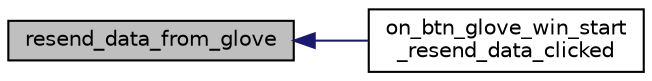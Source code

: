 digraph "resend_data_from_glove"
{
  edge [fontname="Helvetica",fontsize="10",labelfontname="Helvetica",labelfontsize="10"];
  node [fontname="Helvetica",fontsize="10",shape=record];
  rankdir="LR";
  Node176 [label="resend_data_from_glove",height=0.2,width=0.4,color="black", fillcolor="grey75", style="filled", fontcolor="black"];
  Node176 -> Node177 [dir="back",color="midnightblue",fontsize="10",style="solid",fontname="Helvetica"];
  Node177 [label="on_btn_glove_win_start\l_resend_data_clicked",height=0.2,width=0.4,color="black", fillcolor="white", style="filled",URL="$main_8c.html#a77674c6081bf8345eef8ecb37bc9dd9b",tooltip="Starts/stops resending data from glove to hand after cliking on button. "];
}
